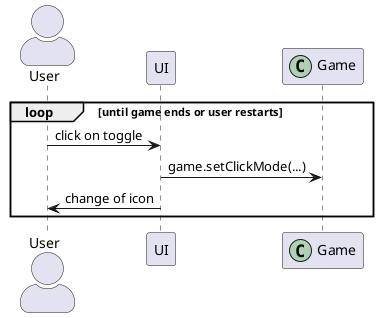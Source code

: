 @startuml

actor User as user
participant "UI" as ui
participant Game << (C,#ADD1B2) >>


skinparam actorStyle awesome

loop until game ends or user restarts
    user -> ui: click on toggle
    ui -> Game: game.setClickMode(...)
    ui -> user: change of icon
end 
@enduml
